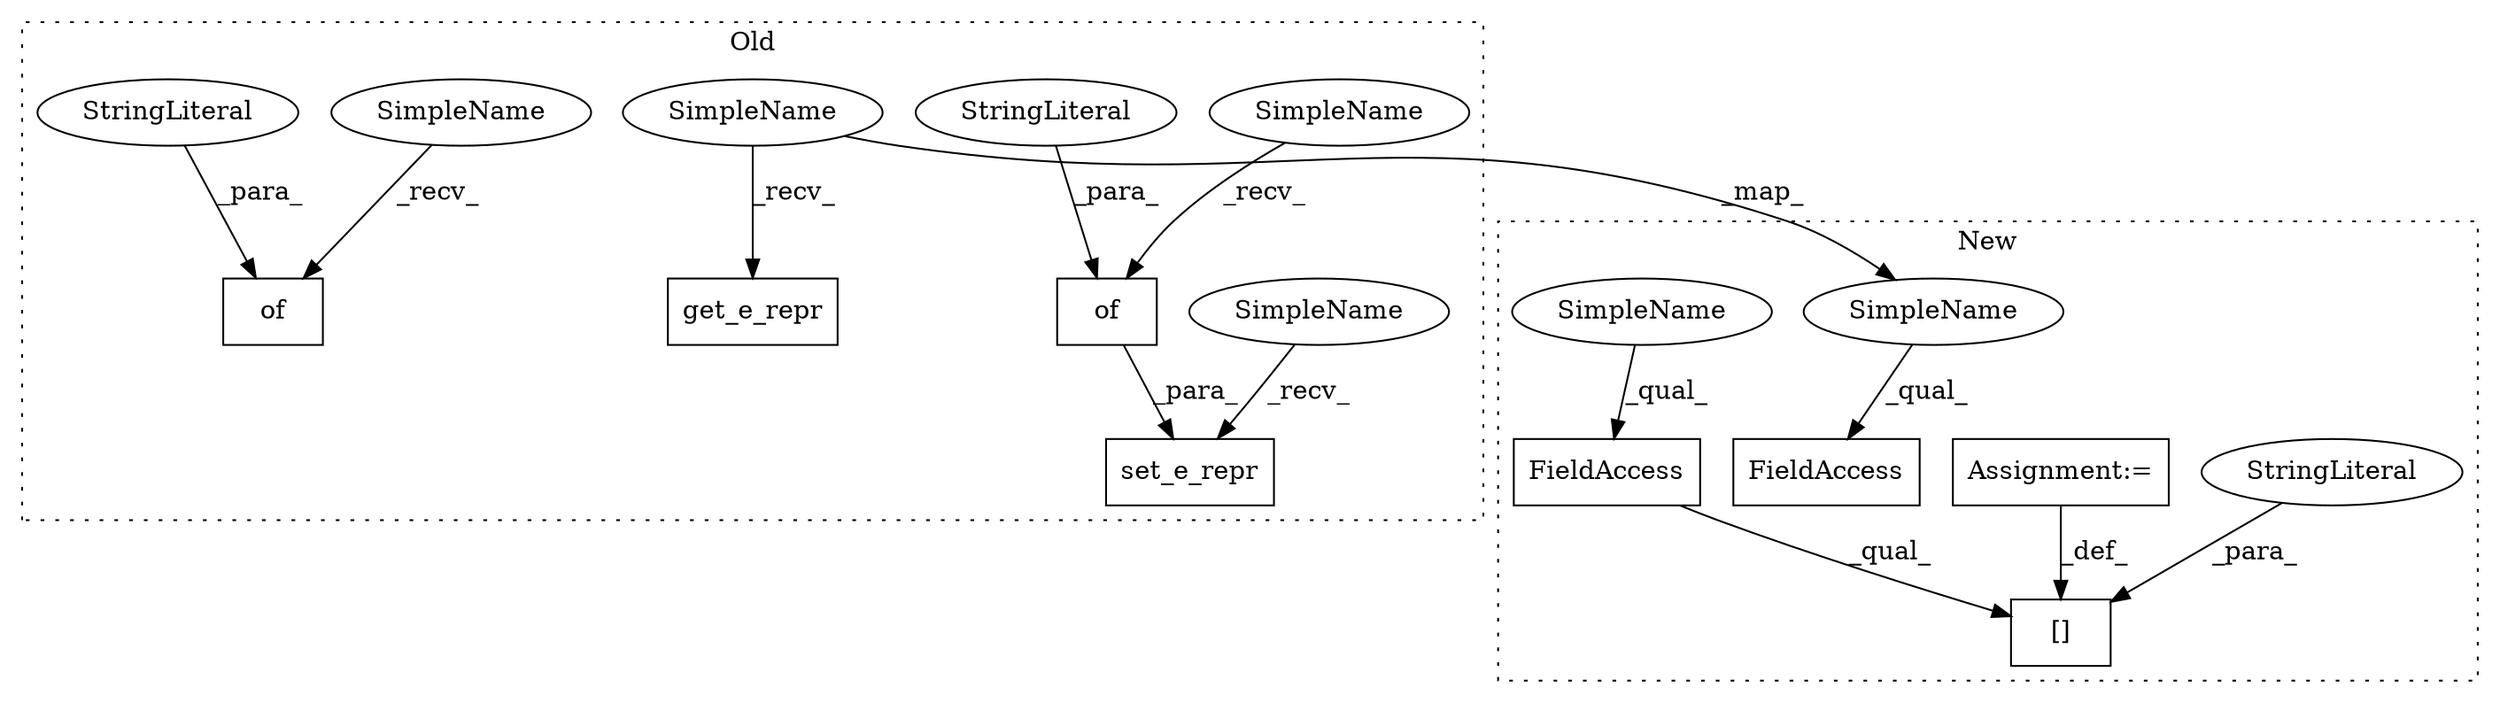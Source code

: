 digraph G {
subgraph cluster0 {
1 [label="get_e_repr" a="32" s="4413" l="12" shape="box"];
6 [label="set_e_repr" a="32" s="4126,4151" l="11,1" shape="box"];
8 [label="of" a="32" s="4141,4150" l="3,1" shape="box"];
9 [label="of" a="32" s="4311,4320" l="3,1" shape="box"];
10 [label="StringLiteral" a="45" s="4144" l="3" shape="ellipse"];
11 [label="StringLiteral" a="45" s="4314" l="3" shape="ellipse"];
12 [label="SimpleName" a="42" s="4123" l="2" shape="ellipse"];
13 [label="SimpleName" a="42" s="4410" l="2" shape="ellipse"];
14 [label="SimpleName" a="42" s="4307" l="3" shape="ellipse"];
15 [label="SimpleName" a="42" s="4137" l="3" shape="ellipse"];
label = "Old";
style="dotted";
}
subgraph cluster1 {
2 [label="[]" a="2" s="3969,3981" l="9,1" shape="box"];
3 [label="StringLiteral" a="45" s="3978" l="3" shape="ellipse"];
4 [label="FieldAccess" a="22" s="3969" l="8" shape="box"];
5 [label="Assignment:=" a="7" s="3982" l="1" shape="box"];
7 [label="FieldAccess" a="22" s="4223" l="8" shape="box"];
16 [label="SimpleName" a="42" s="4223" l="2" shape="ellipse"];
17 [label="SimpleName" a="42" s="3969" l="2" shape="ellipse"];
label = "New";
style="dotted";
}
3 -> 2 [label="_para_"];
4 -> 2 [label="_qual_"];
5 -> 2 [label="_def_"];
8 -> 6 [label="_para_"];
10 -> 8 [label="_para_"];
11 -> 9 [label="_para_"];
12 -> 6 [label="_recv_"];
13 -> 1 [label="_recv_"];
13 -> 16 [label="_map_"];
14 -> 9 [label="_recv_"];
15 -> 8 [label="_recv_"];
16 -> 7 [label="_qual_"];
17 -> 4 [label="_qual_"];
}